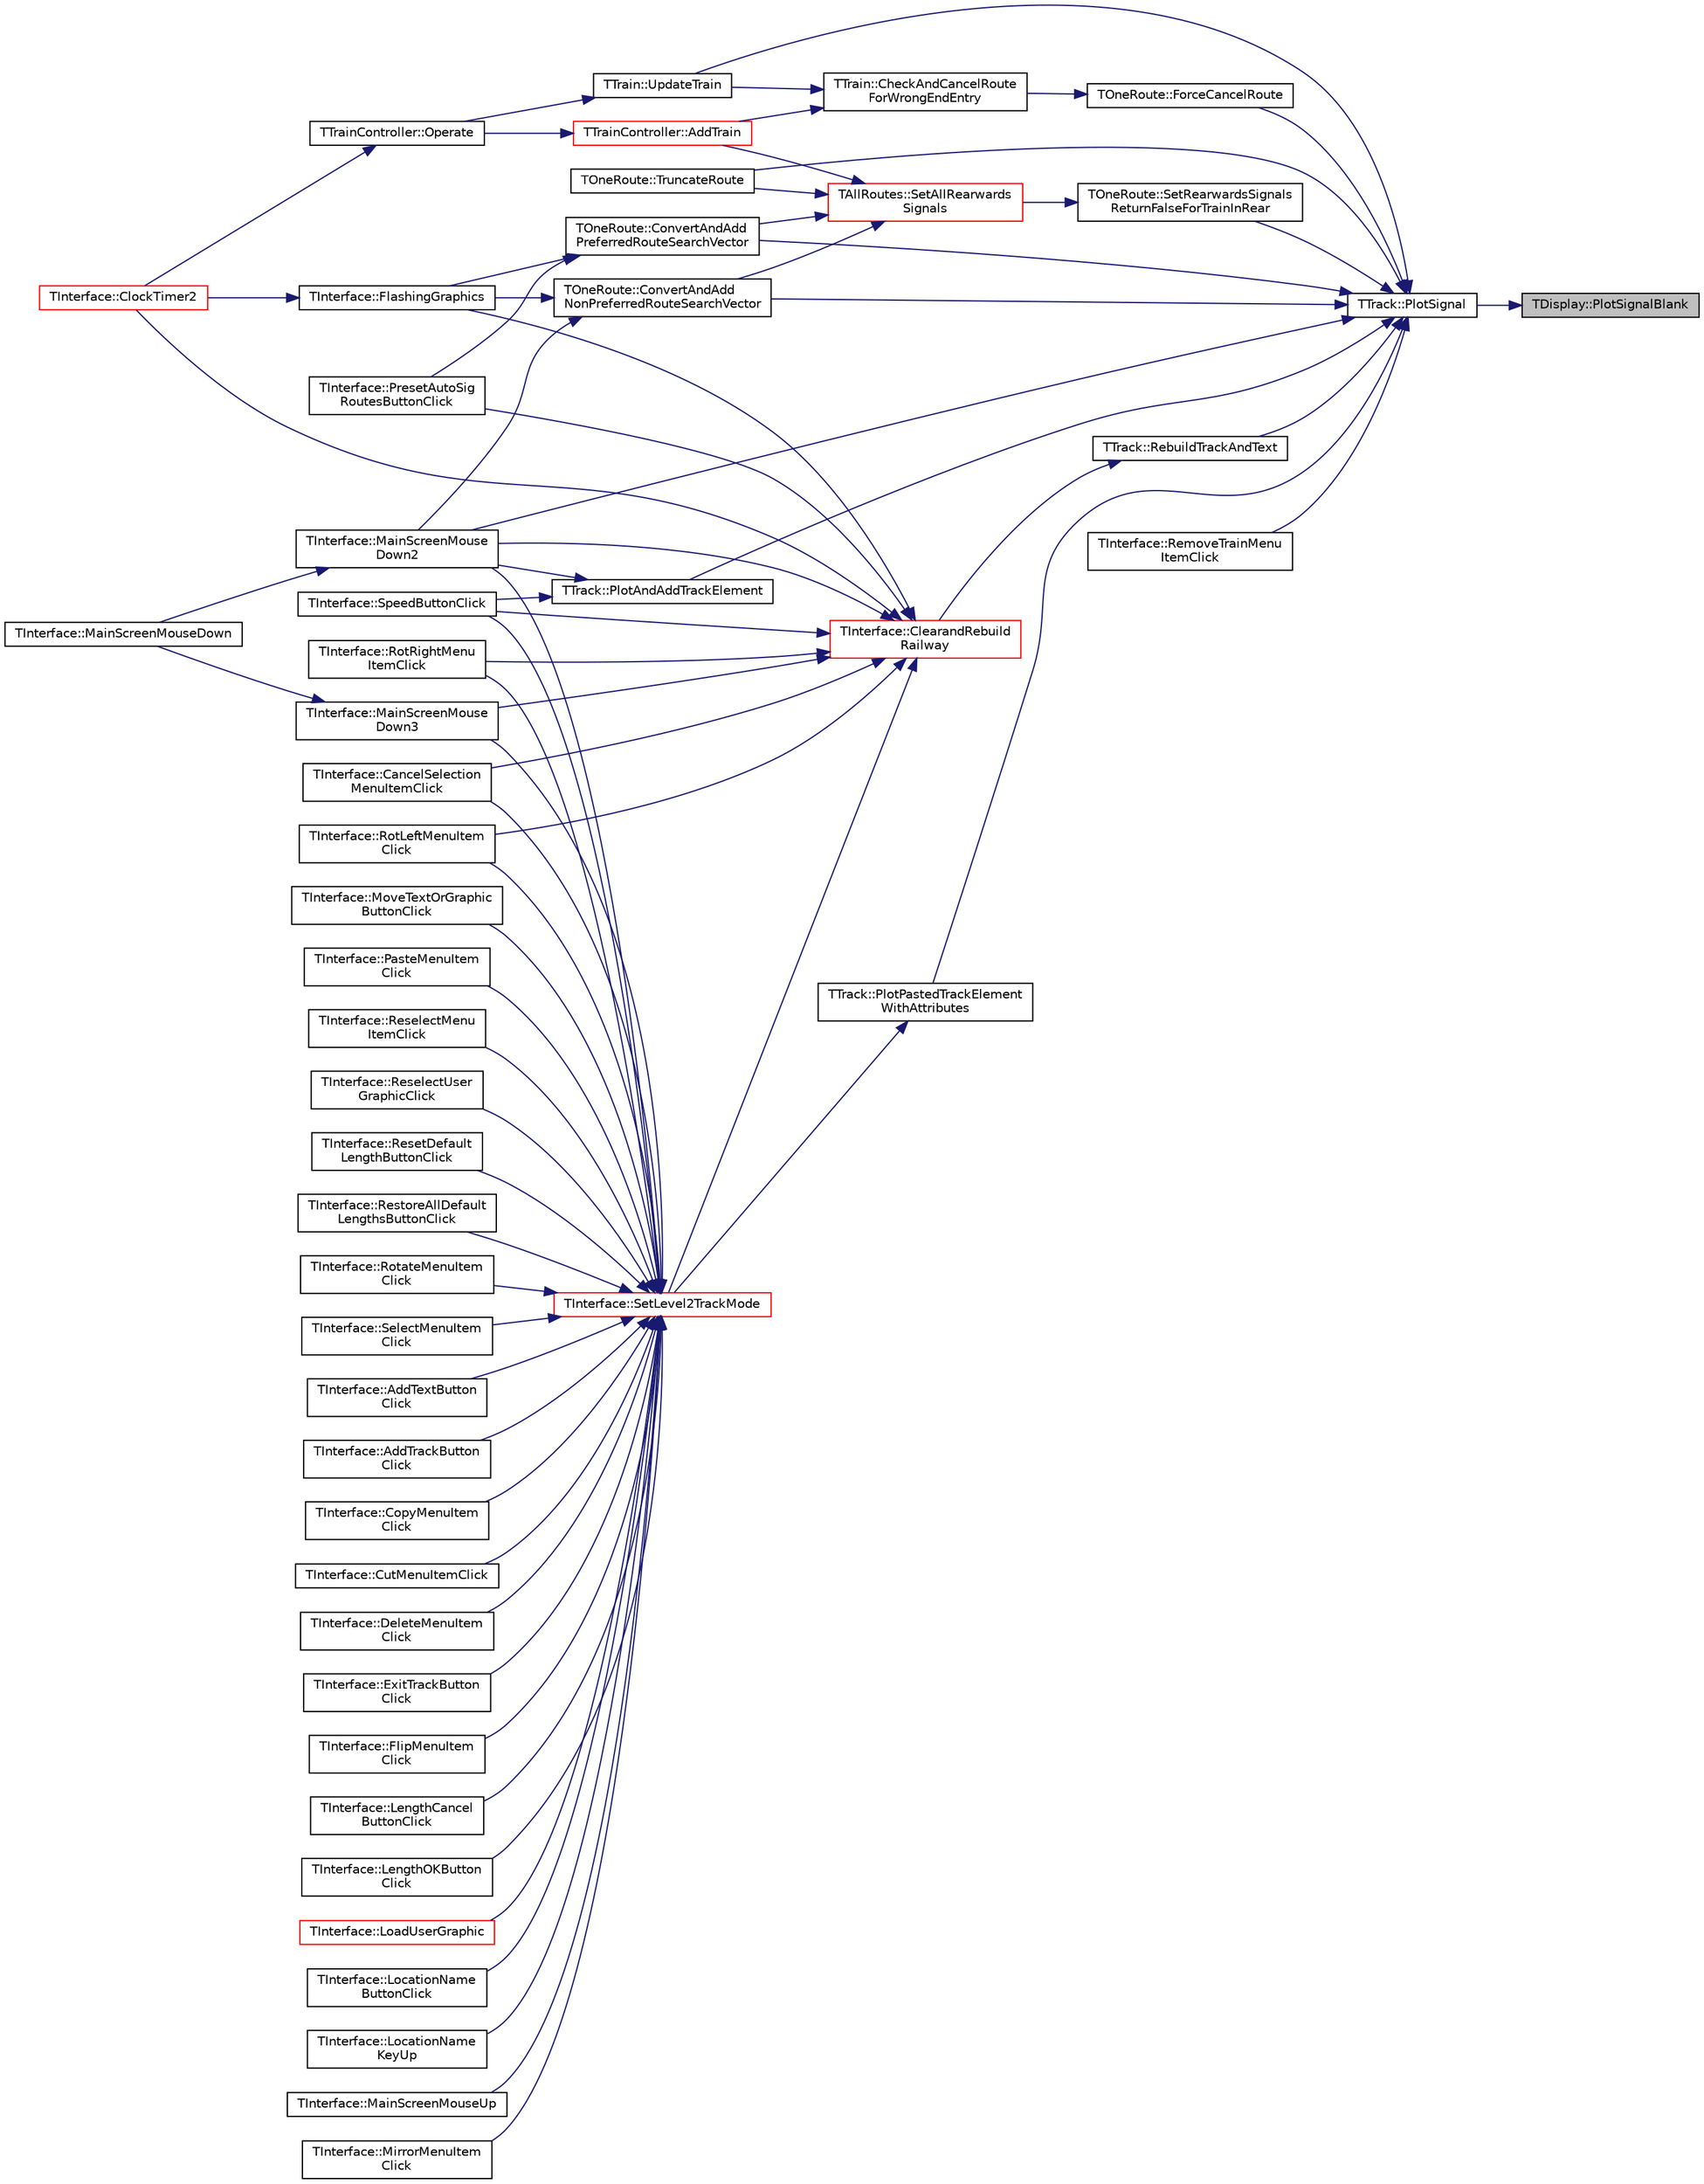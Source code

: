 digraph "TDisplay::PlotSignalBlank"
{
 // INTERACTIVE_SVG=YES
 // LATEX_PDF_SIZE
  edge [fontname="Helvetica",fontsize="10",labelfontname="Helvetica",labelfontsize="10"];
  node [fontname="Helvetica",fontsize="10",shape=record];
  rankdir="RL";
  Node1 [label="TDisplay::PlotSignalBlank",height=0.2,width=0.4,color="black", fillcolor="grey75", style="filled", fontcolor="black",tooltip=" "];
  Node1 -> Node2 [dir="back",color="midnightblue",fontsize="10",style="solid",fontname="Helvetica"];
  Node2 [label="TTrack::PlotSignal",height=0.2,width=0.4,color="black", fillcolor="white", style="filled",URL="$class_t_track.html#aa5742fbc2eb3f8743dde84005499f89e",tooltip="Plot signals on screen according to their aspect (Attribute value)"];
  Node2 -> Node3 [dir="back",color="midnightblue",fontsize="10",style="solid",fontname="Helvetica"];
  Node3 [label="TOneRoute::ConvertAndAdd\lNonPreferredRouteSearchVector",height=0.2,width=0.4,color="black", fillcolor="white", style="filled",URL="$class_t_one_route.html#a53496c398dcdb3a644801c4e74d47d01",tooltip="Called after a non-preferred (i.e. unrestricted) route has been selected and has finished flashing,..."];
  Node3 -> Node4 [dir="back",color="midnightblue",fontsize="10",style="solid",fontname="Helvetica"];
  Node4 [label="TInterface::FlashingGraphics",height=0.2,width=0.4,color="black", fillcolor="white", style="filled",URL="$class_t_interface.html#a7e6535742855a19cb3e35b1711a7ab59",tooltip="Deal with any warning graphics that need to flash (call on, signal stop, crash etc),..."];
  Node4 -> Node5 [dir="back",color="midnightblue",fontsize="10",style="solid",fontname="Helvetica"];
  Node5 [label="TInterface::ClockTimer2",height=0.2,width=0.4,color="red", fillcolor="white", style="filled",URL="$class_t_interface.html#a6139ffb52492eb89e5487a8a3cd647b5",tooltip="The main loop, called every clock tick via MasterClockTimer."];
  Node3 -> Node7 [dir="back",color="midnightblue",fontsize="10",style="solid",fontname="Helvetica"];
  Node7 [label="TInterface::MainScreenMouse\lDown2",height=0.2,width=0.4,color="black", fillcolor="white", style="filled",URL="$class_t_interface.html#abf07d5edc1507de381825f17620748b2",tooltip="Called when mouse button clicked in zoom-in mode."];
  Node7 -> Node8 [dir="back",color="midnightblue",fontsize="10",style="solid",fontname="Helvetica"];
  Node8 [label="TInterface::MainScreenMouseDown",height=0.2,width=0.4,color="black", fillcolor="white", style="filled",URL="$class_t_interface.html#a7f37862fb9e01e1328d9fd3fd8c50094",tooltip=" "];
  Node2 -> Node9 [dir="back",color="midnightblue",fontsize="10",style="solid",fontname="Helvetica"];
  Node9 [label="TOneRoute::ConvertAndAdd\lPreferredRouteSearchVector",height=0.2,width=0.4,color="black", fillcolor="white", style="filled",URL="$class_t_one_route.html#a36ba8adc8b4a47908ee4e1b8e75792ca",tooltip="Called after a preferred (i.e. preferred direction or automatic signals) route has been selected and ..."];
  Node9 -> Node4 [dir="back",color="midnightblue",fontsize="10",style="solid",fontname="Helvetica"];
  Node9 -> Node10 [dir="back",color="midnightblue",fontsize="10",style="solid",fontname="Helvetica"];
  Node10 [label="TInterface::PresetAutoSig\lRoutesButtonClick",height=0.2,width=0.4,color="black", fillcolor="white", style="filled",URL="$class_t_interface.html#aa639148521a793641e694b15486b5055",tooltip=" "];
  Node2 -> Node11 [dir="back",color="midnightblue",fontsize="10",style="solid",fontname="Helvetica"];
  Node11 [label="TOneRoute::ForceCancelRoute",height=0.2,width=0.4,color="black", fillcolor="white", style="filled",URL="$class_t_one_route.html#a491fff1e619a9dc79774acf85eed72a5",tooltip="Cancel a route immediately if a train occupies it when travelling in the wrong direction (or occupies..."];
  Node11 -> Node12 [dir="back",color="midnightblue",fontsize="10",style="solid",fontname="Helvetica"];
  Node12 [label="TTrain::CheckAndCancelRoute\lForWrongEndEntry",height=0.2,width=0.4,color="black", fillcolor="white", style="filled",URL="$class_t_train.html#a50997f7e8138a7e6a147fe3b5ad21b84",tooltip="Checks whether Element and EntryPos (where train is about to enter) is on an existing route (or cross..."];
  Node12 -> Node13 [dir="back",color="midnightblue",fontsize="10",style="solid",fontname="Helvetica"];
  Node13 [label="TTrainController::AddTrain",height=0.2,width=0.4,color="red", fillcolor="white", style="filled",URL="$class_t_train_controller.html#aa895b60238810a9d134cd5b9c886da56",tooltip="Introduce a new train to the railway, with the characteristics specified, returns true for success,..."];
  Node13 -> Node16 [dir="back",color="midnightblue",fontsize="10",style="solid",fontname="Helvetica"];
  Node16 [label="TTrainController::Operate",height=0.2,width=0.4,color="black", fillcolor="white", style="filled",URL="$class_t_train_controller.html#a20a1576dea1d86ed78fc5e9f46343481",tooltip="called every clock tick to introduce new trains and update existing trains"];
  Node16 -> Node5 [dir="back",color="midnightblue",fontsize="10",style="solid",fontname="Helvetica"];
  Node12 -> Node15 [dir="back",color="midnightblue",fontsize="10",style="solid",fontname="Helvetica"];
  Node15 [label="TTrain::UpdateTrain",height=0.2,width=0.4,color="black", fillcolor="white", style="filled",URL="$class_t_train.html#a89ad640ecf8f5163c40727b4e28575fc",tooltip="Major function called at each clock tick for each train & handles all train movement & associated act..."];
  Node15 -> Node16 [dir="back",color="midnightblue",fontsize="10",style="solid",fontname="Helvetica"];
  Node2 -> Node7 [dir="back",color="midnightblue",fontsize="10",style="solid",fontname="Helvetica"];
  Node2 -> Node18 [dir="back",color="midnightblue",fontsize="10",style="solid",fontname="Helvetica"];
  Node18 [label="TTrack::PlotAndAddTrackElement",height=0.2,width=0.4,color="black", fillcolor="white", style="filled",URL="$class_t_track.html#a4385335a5bb0891cdbf2b6d0f0aabdf2",tooltip="Called during track building or pasting, when an element identified by CurrentTag (i...."];
  Node18 -> Node7 [dir="back",color="midnightblue",fontsize="10",style="solid",fontname="Helvetica"];
  Node18 -> Node19 [dir="back",color="midnightblue",fontsize="10",style="solid",fontname="Helvetica"];
  Node19 [label="TInterface::SpeedButtonClick",height=0.2,width=0.4,color="black", fillcolor="white", style="filled",URL="$class_t_interface.html#ab1487b7a54ebacf27d7b980c65723d18",tooltip=" "];
  Node2 -> Node20 [dir="back",color="midnightblue",fontsize="10",style="solid",fontname="Helvetica"];
  Node20 [label="TTrack::PlotPastedTrackElement\lWithAttributes",height=0.2,width=0.4,color="black", fillcolor="white", style="filled",URL="$class_t_track.html#a9f93210292bf2423e0ac0d738adafe9e",tooltip="new at v2.2.0 - as PlotAndAddTrackElement but keeping speed & length attributes (for pasting) and als..."];
  Node20 -> Node21 [dir="back",color="midnightblue",fontsize="10",style="solid",fontname="Helvetica"];
  Node21 [label="TInterface::SetLevel2TrackMode",height=0.2,width=0.4,color="red", fillcolor="white", style="filled",URL="$class_t_interface.html#a19ee788122a66d7e97873159bf2e4e4b",tooltip="Sets the Level2TrackMode user mode, using the Level2TrackMode variable to determine the mode."];
  Node21 -> Node22 [dir="back",color="midnightblue",fontsize="10",style="solid",fontname="Helvetica"];
  Node22 [label="TInterface::AddTextButton\lClick",height=0.2,width=0.4,color="black", fillcolor="white", style="filled",URL="$class_t_interface.html#aa20c05bf2d6c23035a10a89796334d0f",tooltip=" "];
  Node21 -> Node23 [dir="back",color="midnightblue",fontsize="10",style="solid",fontname="Helvetica"];
  Node23 [label="TInterface::AddTrackButton\lClick",height=0.2,width=0.4,color="black", fillcolor="white", style="filled",URL="$class_t_interface.html#a10494e62a7bb4e7114ab4d98e18499f1",tooltip=" "];
  Node21 -> Node24 [dir="back",color="midnightblue",fontsize="10",style="solid",fontname="Helvetica"];
  Node24 [label="TInterface::CancelSelection\lMenuItemClick",height=0.2,width=0.4,color="black", fillcolor="white", style="filled",URL="$class_t_interface.html#a2fb2cd7dbddb7fa689ea994e9ffc10ff",tooltip=" "];
  Node21 -> Node25 [dir="back",color="midnightblue",fontsize="10",style="solid",fontname="Helvetica"];
  Node25 [label="TInterface::CopyMenuItem\lClick",height=0.2,width=0.4,color="black", fillcolor="white", style="filled",URL="$class_t_interface.html#a424a7eb780461c1acb396feb21f52062",tooltip=" "];
  Node21 -> Node26 [dir="back",color="midnightblue",fontsize="10",style="solid",fontname="Helvetica"];
  Node26 [label="TInterface::CutMenuItemClick",height=0.2,width=0.4,color="black", fillcolor="white", style="filled",URL="$class_t_interface.html#ae6e977c9dfdfbde9924ceefd19d7d0d3",tooltip=" "];
  Node21 -> Node27 [dir="back",color="midnightblue",fontsize="10",style="solid",fontname="Helvetica"];
  Node27 [label="TInterface::DeleteMenuItem\lClick",height=0.2,width=0.4,color="black", fillcolor="white", style="filled",URL="$class_t_interface.html#aff2c1cd6ed2d45fdcf6392a85a6d9415",tooltip=" "];
  Node21 -> Node28 [dir="back",color="midnightblue",fontsize="10",style="solid",fontname="Helvetica"];
  Node28 [label="TInterface::ExitTrackButton\lClick",height=0.2,width=0.4,color="black", fillcolor="white", style="filled",URL="$class_t_interface.html#ad0fa9f32b059b346e066ab23d62a4bfc",tooltip=" "];
  Node21 -> Node29 [dir="back",color="midnightblue",fontsize="10",style="solid",fontname="Helvetica"];
  Node29 [label="TInterface::FlipMenuItem\lClick",height=0.2,width=0.4,color="black", fillcolor="white", style="filled",URL="$class_t_interface.html#add5fbdbceae6285c2cc440905b270491",tooltip=" "];
  Node21 -> Node30 [dir="back",color="midnightblue",fontsize="10",style="solid",fontname="Helvetica"];
  Node30 [label="TInterface::LengthCancel\lButtonClick",height=0.2,width=0.4,color="black", fillcolor="white", style="filled",URL="$class_t_interface.html#a5e7eff5bd235780252147bb4878a4c95",tooltip=" "];
  Node21 -> Node31 [dir="back",color="midnightblue",fontsize="10",style="solid",fontname="Helvetica"];
  Node31 [label="TInterface::LengthOKButton\lClick",height=0.2,width=0.4,color="black", fillcolor="white", style="filled",URL="$class_t_interface.html#ab34f55bab5984b72264d7275660a3463",tooltip=" "];
  Node21 -> Node32 [dir="back",color="midnightblue",fontsize="10",style="solid",fontname="Helvetica"];
  Node32 [label="TInterface::LoadUserGraphic",height=0.2,width=0.4,color="red", fillcolor="white", style="filled",URL="$class_t_interface.html#ac04724e6b4eafc041ee65ce5168a82ae",tooltip="Load a user-defined graphic (bmp, gif, jpg, png)."];
  Node21 -> Node35 [dir="back",color="midnightblue",fontsize="10",style="solid",fontname="Helvetica"];
  Node35 [label="TInterface::LocationName\lButtonClick",height=0.2,width=0.4,color="black", fillcolor="white", style="filled",URL="$class_t_interface.html#aef9267dd01da25269797e2e8ca08a3f9",tooltip=" "];
  Node21 -> Node36 [dir="back",color="midnightblue",fontsize="10",style="solid",fontname="Helvetica"];
  Node36 [label="TInterface::LocationName\lKeyUp",height=0.2,width=0.4,color="black", fillcolor="white", style="filled",URL="$class_t_interface.html#ac666c9f62cdb68b29c2a7db123a43a28",tooltip=" "];
  Node21 -> Node7 [dir="back",color="midnightblue",fontsize="10",style="solid",fontname="Helvetica"];
  Node21 -> Node37 [dir="back",color="midnightblue",fontsize="10",style="solid",fontname="Helvetica"];
  Node37 [label="TInterface::MainScreenMouse\lDown3",height=0.2,width=0.4,color="black", fillcolor="white", style="filled",URL="$class_t_interface.html#a8c96de45b013362b03ad0e8725a7c64b",tooltip="Called when mouse button clicked in zoom-out mode."];
  Node37 -> Node8 [dir="back",color="midnightblue",fontsize="10",style="solid",fontname="Helvetica"];
  Node21 -> Node38 [dir="back",color="midnightblue",fontsize="10",style="solid",fontname="Helvetica"];
  Node38 [label="TInterface::MainScreenMouseUp",height=0.2,width=0.4,color="black", fillcolor="white", style="filled",URL="$class_t_interface.html#a03280ee86df28a9a7cf4473cdf7b9f8b",tooltip=" "];
  Node21 -> Node39 [dir="back",color="midnightblue",fontsize="10",style="solid",fontname="Helvetica"];
  Node39 [label="TInterface::MirrorMenuItem\lClick",height=0.2,width=0.4,color="black", fillcolor="white", style="filled",URL="$class_t_interface.html#a4ee6afffbc33eab918cba315ab65ee6e",tooltip=" "];
  Node21 -> Node40 [dir="back",color="midnightblue",fontsize="10",style="solid",fontname="Helvetica"];
  Node40 [label="TInterface::MoveTextOrGraphic\lButtonClick",height=0.2,width=0.4,color="black", fillcolor="white", style="filled",URL="$class_t_interface.html#a13e8cd35a6f61caf6794791f1a4fe7f6",tooltip=" "];
  Node21 -> Node41 [dir="back",color="midnightblue",fontsize="10",style="solid",fontname="Helvetica"];
  Node41 [label="TInterface::PasteMenuItem\lClick",height=0.2,width=0.4,color="black", fillcolor="white", style="filled",URL="$class_t_interface.html#a4ef96184d97d0f9ff92e78328578e825",tooltip=" "];
  Node21 -> Node42 [dir="back",color="midnightblue",fontsize="10",style="solid",fontname="Helvetica"];
  Node42 [label="TInterface::ReselectMenu\lItemClick",height=0.2,width=0.4,color="black", fillcolor="white", style="filled",URL="$class_t_interface.html#a7d0d3bbfab692ca3d26c1eea6ef24542",tooltip=" "];
  Node21 -> Node43 [dir="back",color="midnightblue",fontsize="10",style="solid",fontname="Helvetica"];
  Node43 [label="TInterface::ReselectUser\lGraphicClick",height=0.2,width=0.4,color="black", fillcolor="white", style="filled",URL="$class_t_interface.html#ac285c199f6c43151dbec9ba017a29bdc",tooltip=" "];
  Node21 -> Node44 [dir="back",color="midnightblue",fontsize="10",style="solid",fontname="Helvetica"];
  Node44 [label="TInterface::ResetDefault\lLengthButtonClick",height=0.2,width=0.4,color="black", fillcolor="white", style="filled",URL="$class_t_interface.html#aa439e164f7f2304477010985c2caabed",tooltip=" "];
  Node21 -> Node45 [dir="back",color="midnightblue",fontsize="10",style="solid",fontname="Helvetica"];
  Node45 [label="TInterface::RestoreAllDefault\lLengthsButtonClick",height=0.2,width=0.4,color="black", fillcolor="white", style="filled",URL="$class_t_interface.html#a9113d88b504cd30eb8dd6ecddde1c0ec",tooltip=" "];
  Node21 -> Node46 [dir="back",color="midnightblue",fontsize="10",style="solid",fontname="Helvetica"];
  Node46 [label="TInterface::RotateMenuItem\lClick",height=0.2,width=0.4,color="black", fillcolor="white", style="filled",URL="$class_t_interface.html#a02e91aba36e2b91354abd2884f658510",tooltip=" "];
  Node21 -> Node47 [dir="back",color="midnightblue",fontsize="10",style="solid",fontname="Helvetica"];
  Node47 [label="TInterface::RotLeftMenuItem\lClick",height=0.2,width=0.4,color="black", fillcolor="white", style="filled",URL="$class_t_interface.html#a3cf2db0424e05908b20a97130895d056",tooltip=" "];
  Node21 -> Node48 [dir="back",color="midnightblue",fontsize="10",style="solid",fontname="Helvetica"];
  Node48 [label="TInterface::RotRightMenu\lItemClick",height=0.2,width=0.4,color="black", fillcolor="white", style="filled",URL="$class_t_interface.html#aa6e7359ece526e43589456e9a31851a0",tooltip=" "];
  Node21 -> Node49 [dir="back",color="midnightblue",fontsize="10",style="solid",fontname="Helvetica"];
  Node49 [label="TInterface::SelectMenuItem\lClick",height=0.2,width=0.4,color="black", fillcolor="white", style="filled",URL="$class_t_interface.html#a6a0ecdd864e40a84b833014d4478d1e3",tooltip=" "];
  Node21 -> Node19 [dir="back",color="midnightblue",fontsize="10",style="solid",fontname="Helvetica"];
  Node2 -> Node119 [dir="back",color="midnightblue",fontsize="10",style="solid",fontname="Helvetica"];
  Node119 [label="TTrack::RebuildTrackAndText",height=0.2,width=0.4,color="black", fillcolor="white", style="filled",URL="$class_t_track.html#a12569ed581bb1c76c1d201b3cf013da7",tooltip="Called by TInterface::ClearandRebuildRailway to replot all the active and inactive track elements and..."];
  Node119 -> Node120 [dir="back",color="midnightblue",fontsize="10",style="solid",fontname="Helvetica"];
  Node120 [label="TInterface::ClearandRebuild\lRailway",height=0.2,width=0.4,color="red", fillcolor="white", style="filled",URL="$class_t_interface.html#aaa05ac95703a25e1fb4863779854967c",tooltip="< Sets the information panel message for zoom-out or paused modes"];
  Node120 -> Node24 [dir="back",color="midnightblue",fontsize="10",style="solid",fontname="Helvetica"];
  Node120 -> Node5 [dir="back",color="midnightblue",fontsize="10",style="solid",fontname="Helvetica"];
  Node120 -> Node4 [dir="back",color="midnightblue",fontsize="10",style="solid",fontname="Helvetica"];
  Node120 -> Node7 [dir="back",color="midnightblue",fontsize="10",style="solid",fontname="Helvetica"];
  Node120 -> Node37 [dir="back",color="midnightblue",fontsize="10",style="solid",fontname="Helvetica"];
  Node120 -> Node10 [dir="back",color="midnightblue",fontsize="10",style="solid",fontname="Helvetica"];
  Node120 -> Node47 [dir="back",color="midnightblue",fontsize="10",style="solid",fontname="Helvetica"];
  Node120 -> Node48 [dir="back",color="midnightblue",fontsize="10",style="solid",fontname="Helvetica"];
  Node120 -> Node21 [dir="back",color="midnightblue",fontsize="10",style="solid",fontname="Helvetica"];
  Node120 -> Node19 [dir="back",color="midnightblue",fontsize="10",style="solid",fontname="Helvetica"];
  Node2 -> Node135 [dir="back",color="midnightblue",fontsize="10",style="solid",fontname="Helvetica"];
  Node135 [label="TInterface::RemoveTrainMenu\lItemClick",height=0.2,width=0.4,color="black", fillcolor="white", style="filled",URL="$class_t_interface.html#a921ff57bd9af8acdd79a7c99d4839218",tooltip=" "];
  Node2 -> Node136 [dir="back",color="midnightblue",fontsize="10",style="solid",fontname="Helvetica"];
  Node136 [label="TOneRoute::SetRearwardsSignals\lReturnFalseForTrainInRear",height=0.2,width=0.4,color="black", fillcolor="white", style="filled",URL="$class_t_one_route.html#ac7cf8dc205ad2d463480ddf349fb2ccc",tooltip="Called by TAllRoutes::SetAllRearwardsSignals to set rearwards signals from a specified starting posit..."];
  Node136 -> Node137 [dir="back",color="midnightblue",fontsize="10",style="solid",fontname="Helvetica"];
  Node137 [label="TAllRoutes::SetAllRearwards\lSignals",height=0.2,width=0.4,color="red", fillcolor="white", style="filled",URL="$class_t_all_routes.html#ac6bd39457747eaa96476a8a87df15ac2",tooltip="Set rearwards signals from the specified route starting position."];
  Node137 -> Node13 [dir="back",color="midnightblue",fontsize="10",style="solid",fontname="Helvetica"];
  Node137 -> Node3 [dir="back",color="midnightblue",fontsize="10",style="solid",fontname="Helvetica"];
  Node137 -> Node9 [dir="back",color="midnightblue",fontsize="10",style="solid",fontname="Helvetica"];
  Node137 -> Node139 [dir="back",color="midnightblue",fontsize="10",style="solid",fontname="Helvetica"];
  Node139 [label="TOneRoute::TruncateRoute",height=0.2,width=0.4,color="black", fillcolor="white", style="filled",URL="$class_t_one_route.html#a431473ce9a2ef6c49781ab84c972a641",tooltip="Examines the route to see whether the element at H & V is in the route, and if not returns a ReturnFl..."];
  Node2 -> Node139 [dir="back",color="midnightblue",fontsize="10",style="solid",fontname="Helvetica"];
  Node2 -> Node15 [dir="back",color="midnightblue",fontsize="10",style="solid",fontname="Helvetica"];
}
